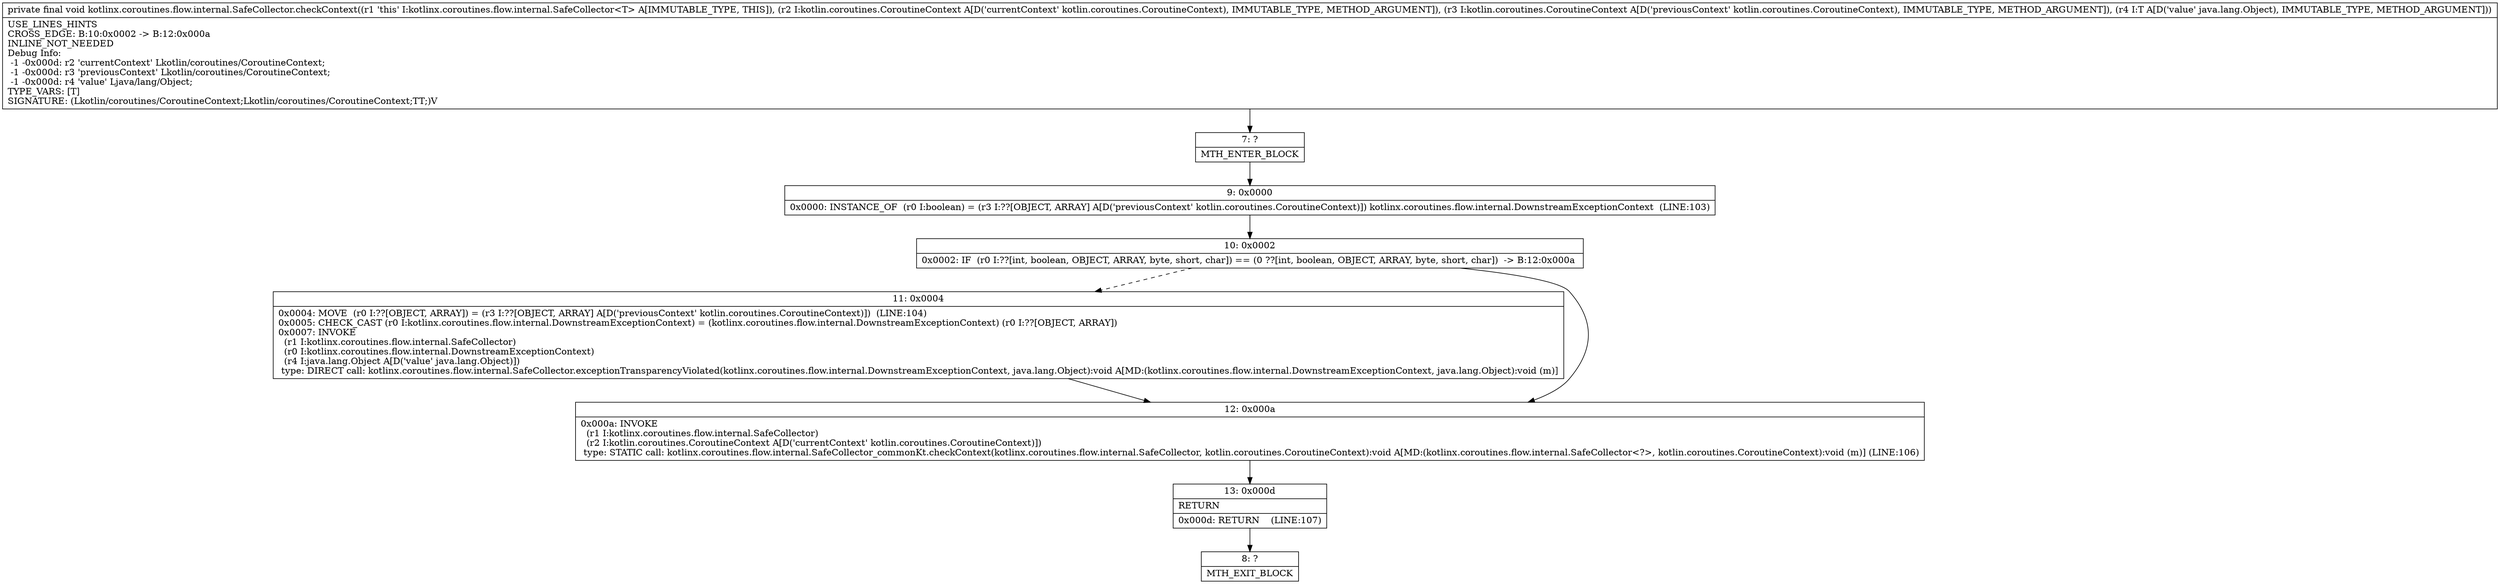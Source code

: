 digraph "CFG forkotlinx.coroutines.flow.internal.SafeCollector.checkContext(Lkotlin\/coroutines\/CoroutineContext;Lkotlin\/coroutines\/CoroutineContext;Ljava\/lang\/Object;)V" {
Node_7 [shape=record,label="{7\:\ ?|MTH_ENTER_BLOCK\l}"];
Node_9 [shape=record,label="{9\:\ 0x0000|0x0000: INSTANCE_OF  (r0 I:boolean) = (r3 I:??[OBJECT, ARRAY] A[D('previousContext' kotlin.coroutines.CoroutineContext)]) kotlinx.coroutines.flow.internal.DownstreamExceptionContext  (LINE:103)\l}"];
Node_10 [shape=record,label="{10\:\ 0x0002|0x0002: IF  (r0 I:??[int, boolean, OBJECT, ARRAY, byte, short, char]) == (0 ??[int, boolean, OBJECT, ARRAY, byte, short, char])  \-\> B:12:0x000a \l}"];
Node_11 [shape=record,label="{11\:\ 0x0004|0x0004: MOVE  (r0 I:??[OBJECT, ARRAY]) = (r3 I:??[OBJECT, ARRAY] A[D('previousContext' kotlin.coroutines.CoroutineContext)])  (LINE:104)\l0x0005: CHECK_CAST (r0 I:kotlinx.coroutines.flow.internal.DownstreamExceptionContext) = (kotlinx.coroutines.flow.internal.DownstreamExceptionContext) (r0 I:??[OBJECT, ARRAY]) \l0x0007: INVOKE  \l  (r1 I:kotlinx.coroutines.flow.internal.SafeCollector)\l  (r0 I:kotlinx.coroutines.flow.internal.DownstreamExceptionContext)\l  (r4 I:java.lang.Object A[D('value' java.lang.Object)])\l type: DIRECT call: kotlinx.coroutines.flow.internal.SafeCollector.exceptionTransparencyViolated(kotlinx.coroutines.flow.internal.DownstreamExceptionContext, java.lang.Object):void A[MD:(kotlinx.coroutines.flow.internal.DownstreamExceptionContext, java.lang.Object):void (m)]\l}"];
Node_12 [shape=record,label="{12\:\ 0x000a|0x000a: INVOKE  \l  (r1 I:kotlinx.coroutines.flow.internal.SafeCollector)\l  (r2 I:kotlin.coroutines.CoroutineContext A[D('currentContext' kotlin.coroutines.CoroutineContext)])\l type: STATIC call: kotlinx.coroutines.flow.internal.SafeCollector_commonKt.checkContext(kotlinx.coroutines.flow.internal.SafeCollector, kotlin.coroutines.CoroutineContext):void A[MD:(kotlinx.coroutines.flow.internal.SafeCollector\<?\>, kotlin.coroutines.CoroutineContext):void (m)] (LINE:106)\l}"];
Node_13 [shape=record,label="{13\:\ 0x000d|RETURN\l|0x000d: RETURN    (LINE:107)\l}"];
Node_8 [shape=record,label="{8\:\ ?|MTH_EXIT_BLOCK\l}"];
MethodNode[shape=record,label="{private final void kotlinx.coroutines.flow.internal.SafeCollector.checkContext((r1 'this' I:kotlinx.coroutines.flow.internal.SafeCollector\<T\> A[IMMUTABLE_TYPE, THIS]), (r2 I:kotlin.coroutines.CoroutineContext A[D('currentContext' kotlin.coroutines.CoroutineContext), IMMUTABLE_TYPE, METHOD_ARGUMENT]), (r3 I:kotlin.coroutines.CoroutineContext A[D('previousContext' kotlin.coroutines.CoroutineContext), IMMUTABLE_TYPE, METHOD_ARGUMENT]), (r4 I:T A[D('value' java.lang.Object), IMMUTABLE_TYPE, METHOD_ARGUMENT]))  | USE_LINES_HINTS\lCROSS_EDGE: B:10:0x0002 \-\> B:12:0x000a\lINLINE_NOT_NEEDED\lDebug Info:\l  \-1 \-0x000d: r2 'currentContext' Lkotlin\/coroutines\/CoroutineContext;\l  \-1 \-0x000d: r3 'previousContext' Lkotlin\/coroutines\/CoroutineContext;\l  \-1 \-0x000d: r4 'value' Ljava\/lang\/Object;\lTYPE_VARS: [T]\lSIGNATURE: (Lkotlin\/coroutines\/CoroutineContext;Lkotlin\/coroutines\/CoroutineContext;TT;)V\l}"];
MethodNode -> Node_7;Node_7 -> Node_9;
Node_9 -> Node_10;
Node_10 -> Node_11[style=dashed];
Node_10 -> Node_12;
Node_11 -> Node_12;
Node_12 -> Node_13;
Node_13 -> Node_8;
}

